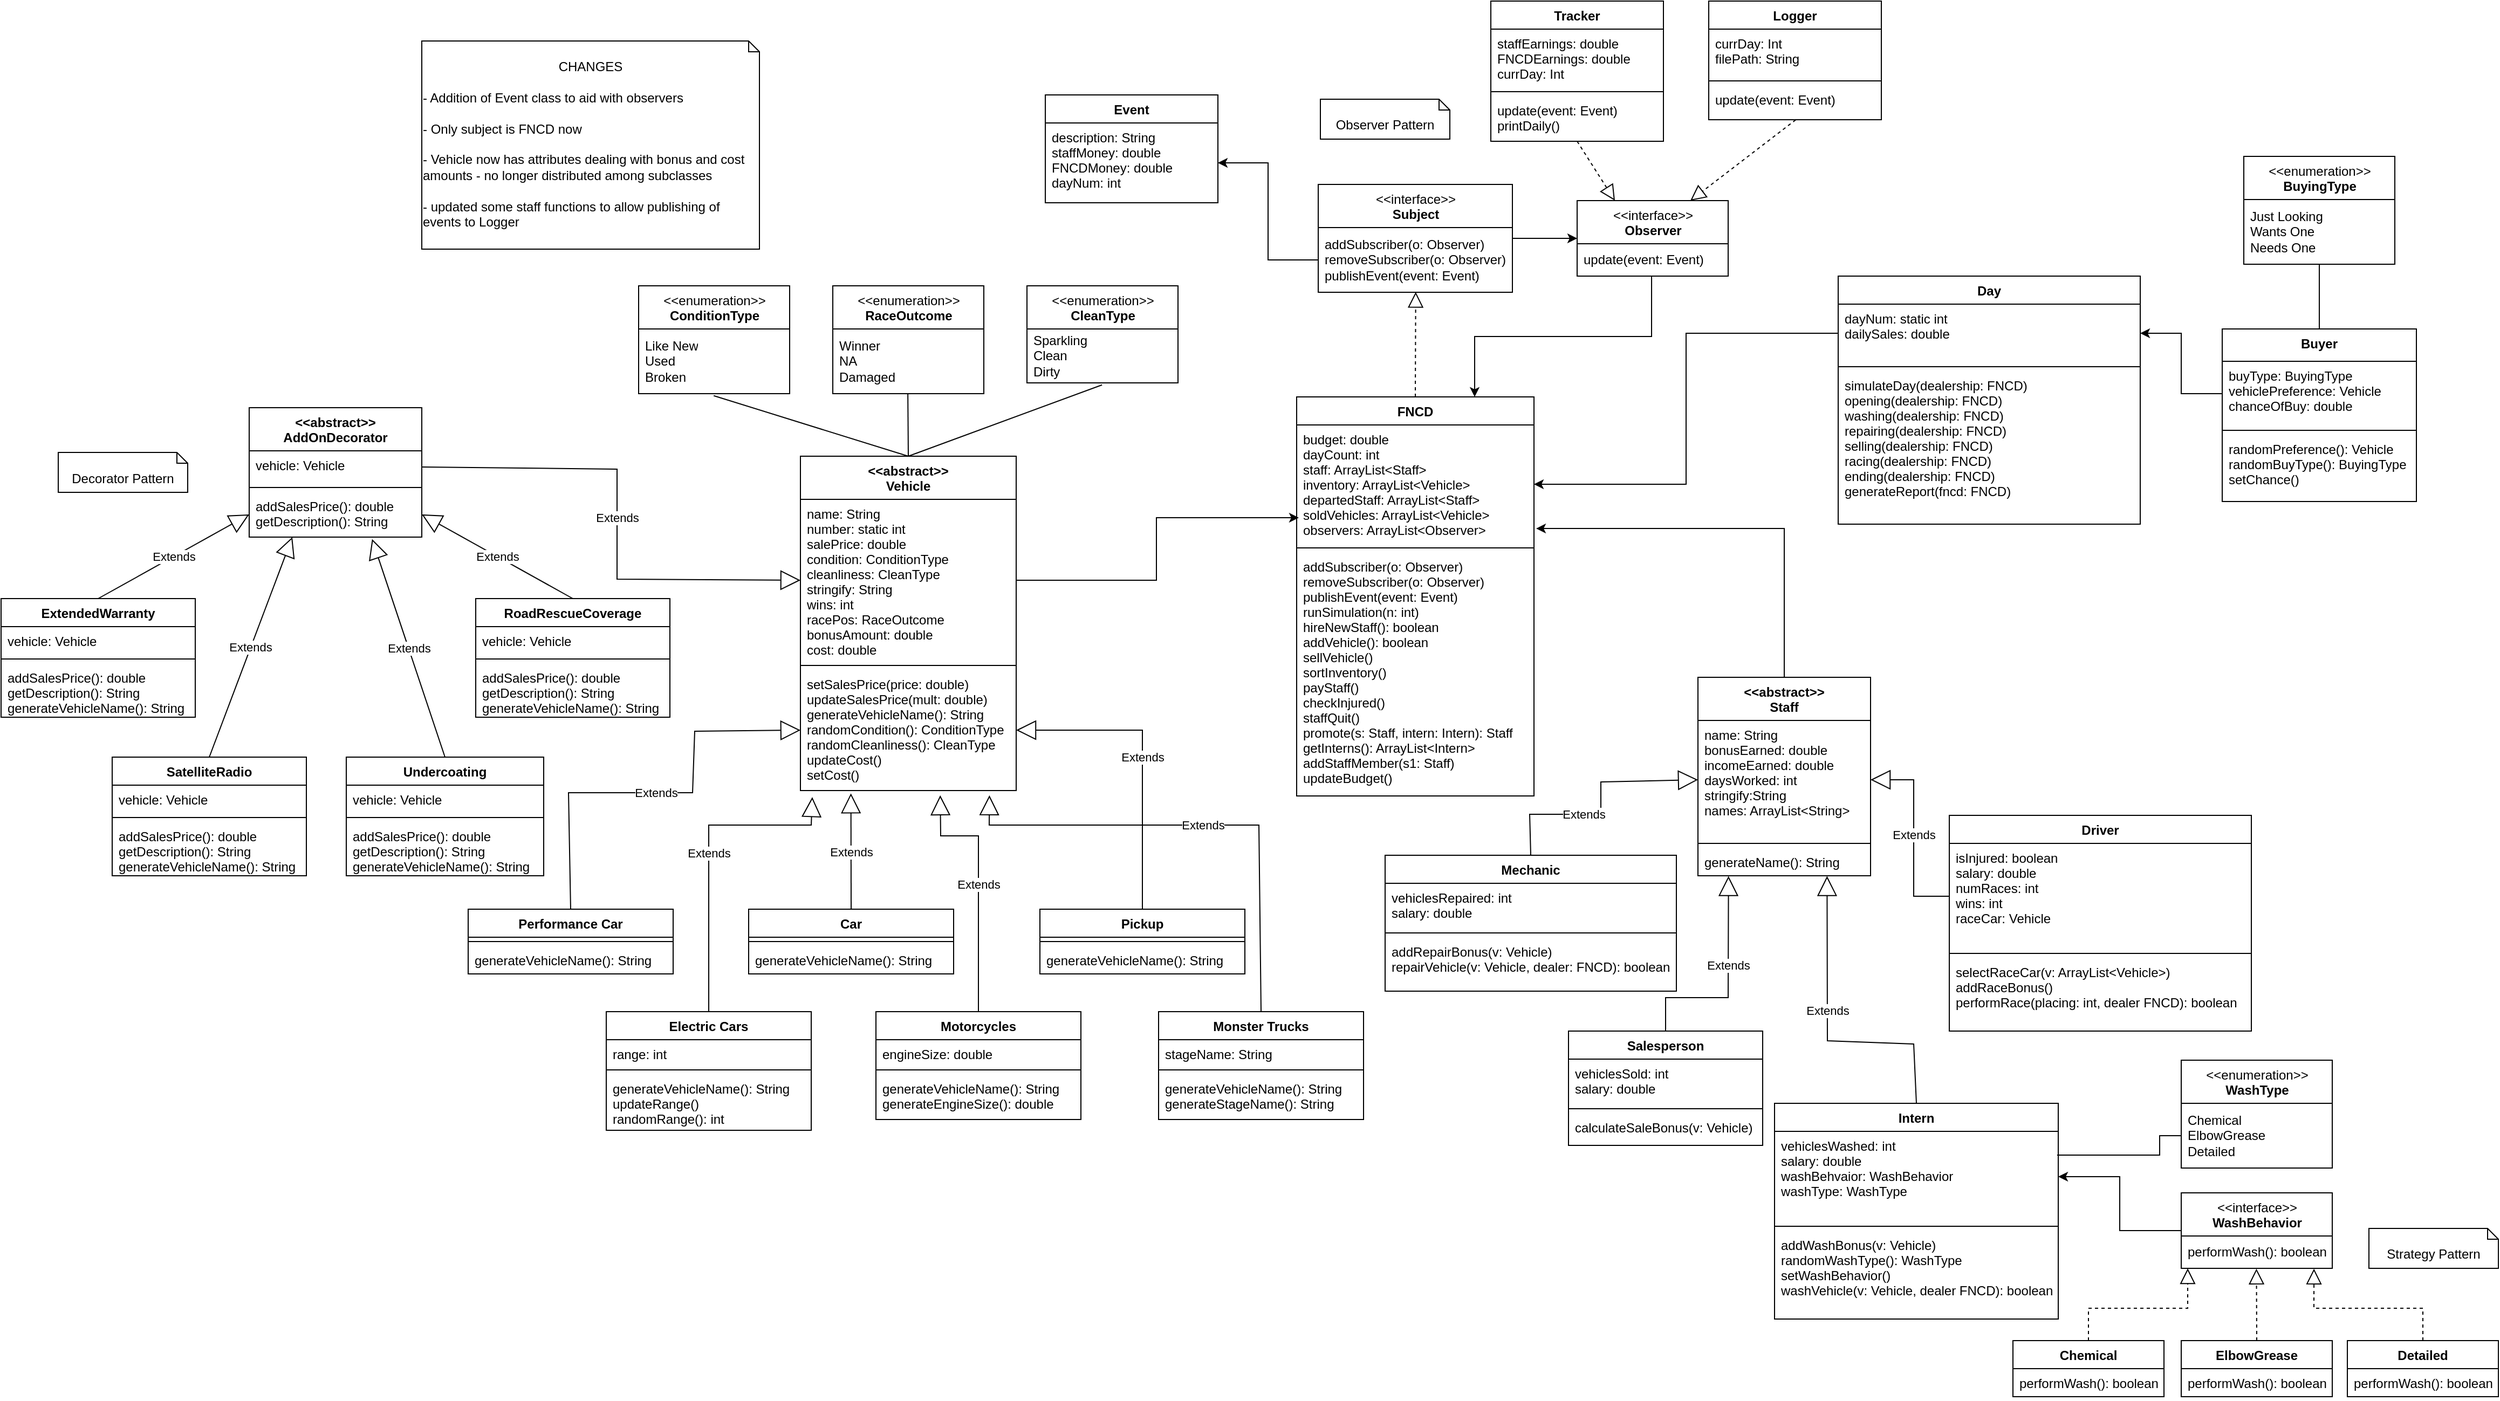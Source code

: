 <mxfile version="20.8.22" type="device"><diagram name="Page-1" id="t615IpKrebfOkQAuINTM"><mxGraphModel dx="3697" dy="1711" grid="1" gridSize="10" guides="1" tooltips="1" connect="1" arrows="1" fold="1" page="1" pageScale="1" pageWidth="850" pageHeight="1100" math="0" shadow="0"><root><mxCell id="0"/><mxCell id="1" parent="0"/><mxCell id="rix5Q1nm7K9y-jNuMeSY-110" style="edgeStyle=orthogonalEdgeStyle;rounded=0;orthogonalLoop=1;jettySize=auto;html=1;entryX=1.009;entryY=0.873;entryDx=0;entryDy=0;entryPerimeter=0;" parent="1" source="QfsyvB2copFPXGvnGD3D-1" target="QfsyvB2copFPXGvnGD3D-46" edge="1"><mxGeometry relative="1" as="geometry"/></mxCell><mxCell id="QfsyvB2copFPXGvnGD3D-1" value="&lt;&lt;abstract&gt;&gt;&#10;Staff" style="swimlane;fontStyle=1;align=center;verticalAlign=top;childLayout=stackLayout;horizontal=1;startSize=40;horizontalStack=0;resizeParent=1;resizeParentMax=0;resizeLast=0;collapsible=1;marginBottom=0;" parent="1" vertex="1"><mxGeometry x="-830" y="-10" width="160" height="184" as="geometry"/></mxCell><mxCell id="QfsyvB2copFPXGvnGD3D-2" value="name: String&#10;bonusEarned: double&#10;incomeEarned: double&#10;daysWorked: int&#10;stringify:String&#10;names: ArrayList&lt;String&gt;" style="text;strokeColor=none;fillColor=none;align=left;verticalAlign=top;spacingLeft=4;spacingRight=4;overflow=hidden;rotatable=0;points=[[0,0.5],[1,0.5]];portConstraint=eastwest;" parent="QfsyvB2copFPXGvnGD3D-1" vertex="1"><mxGeometry y="40" width="160" height="110" as="geometry"/></mxCell><mxCell id="QfsyvB2copFPXGvnGD3D-3" value="" style="line;strokeWidth=1;fillColor=none;align=left;verticalAlign=middle;spacingTop=-1;spacingLeft=3;spacingRight=3;rotatable=0;labelPosition=right;points=[];portConstraint=eastwest;strokeColor=inherit;" parent="QfsyvB2copFPXGvnGD3D-1" vertex="1"><mxGeometry y="150" width="160" height="8" as="geometry"/></mxCell><mxCell id="QfsyvB2copFPXGvnGD3D-4" value="generateName(): String" style="text;strokeColor=none;fillColor=none;align=left;verticalAlign=top;spacingLeft=4;spacingRight=4;overflow=hidden;rotatable=0;points=[[0,0.5],[1,0.5]];portConstraint=eastwest;" parent="QfsyvB2copFPXGvnGD3D-1" vertex="1"><mxGeometry y="158" width="160" height="26" as="geometry"/></mxCell><mxCell id="QfsyvB2copFPXGvnGD3D-5" value="Salesperson" style="swimlane;fontStyle=1;align=center;verticalAlign=top;childLayout=stackLayout;horizontal=1;startSize=26;horizontalStack=0;resizeParent=1;resizeParentMax=0;resizeLast=0;collapsible=1;marginBottom=0;" parent="1" vertex="1"><mxGeometry x="-950" y="318" width="180" height="106" as="geometry"/></mxCell><mxCell id="QfsyvB2copFPXGvnGD3D-6" value="vehiclesSold: int&#10;salary: double" style="text;strokeColor=none;fillColor=none;align=left;verticalAlign=top;spacingLeft=4;spacingRight=4;overflow=hidden;rotatable=0;points=[[0,0.5],[1,0.5]];portConstraint=eastwest;" parent="QfsyvB2copFPXGvnGD3D-5" vertex="1"><mxGeometry y="26" width="180" height="42" as="geometry"/></mxCell><mxCell id="QfsyvB2copFPXGvnGD3D-7" value="" style="line;strokeWidth=1;fillColor=none;align=left;verticalAlign=middle;spacingTop=-1;spacingLeft=3;spacingRight=3;rotatable=0;labelPosition=right;points=[];portConstraint=eastwest;strokeColor=inherit;" parent="QfsyvB2copFPXGvnGD3D-5" vertex="1"><mxGeometry y="68" width="180" height="8" as="geometry"/></mxCell><mxCell id="QfsyvB2copFPXGvnGD3D-8" value="calculateSaleBonus(v: Vehicle)" style="text;strokeColor=none;fillColor=none;align=left;verticalAlign=top;spacingLeft=4;spacingRight=4;overflow=hidden;rotatable=0;points=[[0,0.5],[1,0.5]];portConstraint=eastwest;" parent="QfsyvB2copFPXGvnGD3D-5" vertex="1"><mxGeometry y="76" width="180" height="30" as="geometry"/></mxCell><mxCell id="QfsyvB2copFPXGvnGD3D-9" value="Intern" style="swimlane;fontStyle=1;align=center;verticalAlign=top;childLayout=stackLayout;horizontal=1;startSize=26;horizontalStack=0;resizeParent=1;resizeParentMax=0;resizeLast=0;collapsible=1;marginBottom=0;" parent="1" vertex="1"><mxGeometry x="-759" y="385" width="263" height="200" as="geometry"/></mxCell><mxCell id="QfsyvB2copFPXGvnGD3D-10" value="vehiclesWashed: int&#10;salary: double&#10;washBehvaior: WashBehavior&#10;washType: WashType" style="text;strokeColor=none;fillColor=none;align=left;verticalAlign=top;spacingLeft=4;spacingRight=4;overflow=hidden;rotatable=0;points=[[0,0.5],[1,0.5]];portConstraint=eastwest;" parent="QfsyvB2copFPXGvnGD3D-9" vertex="1"><mxGeometry y="26" width="263" height="84" as="geometry"/></mxCell><mxCell id="QfsyvB2copFPXGvnGD3D-11" value="" style="line;strokeWidth=1;fillColor=none;align=left;verticalAlign=middle;spacingTop=-1;spacingLeft=3;spacingRight=3;rotatable=0;labelPosition=right;points=[];portConstraint=eastwest;strokeColor=inherit;" parent="QfsyvB2copFPXGvnGD3D-9" vertex="1"><mxGeometry y="110" width="263" height="8" as="geometry"/></mxCell><mxCell id="QfsyvB2copFPXGvnGD3D-12" value="addWashBonus(v: Vehicle)&#10;randomWashType(): WashType&#10;setWashBehavior()&#10;washVehicle(v: Vehicle, dealer FNCD): boolean" style="text;strokeColor=none;fillColor=none;align=left;verticalAlign=top;spacingLeft=4;spacingRight=4;overflow=hidden;rotatable=0;points=[[0,0.5],[1,0.5]];portConstraint=eastwest;" parent="QfsyvB2copFPXGvnGD3D-9" vertex="1"><mxGeometry y="118" width="263" height="82" as="geometry"/></mxCell><mxCell id="QfsyvB2copFPXGvnGD3D-19" value="Mechanic" style="swimlane;fontStyle=1;align=center;verticalAlign=top;childLayout=stackLayout;horizontal=1;startSize=26;horizontalStack=0;resizeParent=1;resizeParentMax=0;resizeLast=0;collapsible=1;marginBottom=0;" parent="1" vertex="1"><mxGeometry x="-1120" y="155" width="270" height="126" as="geometry"/></mxCell><mxCell id="QfsyvB2copFPXGvnGD3D-20" value="vehiclesRepaired: int&#10;salary: double" style="text;strokeColor=none;fillColor=none;align=left;verticalAlign=top;spacingLeft=4;spacingRight=4;overflow=hidden;rotatable=0;points=[[0,0.5],[1,0.5]];portConstraint=eastwest;" parent="QfsyvB2copFPXGvnGD3D-19" vertex="1"><mxGeometry y="26" width="270" height="42" as="geometry"/></mxCell><mxCell id="QfsyvB2copFPXGvnGD3D-21" value="" style="line;strokeWidth=1;fillColor=none;align=left;verticalAlign=middle;spacingTop=-1;spacingLeft=3;spacingRight=3;rotatable=0;labelPosition=right;points=[];portConstraint=eastwest;strokeColor=inherit;" parent="QfsyvB2copFPXGvnGD3D-19" vertex="1"><mxGeometry y="68" width="270" height="8" as="geometry"/></mxCell><mxCell id="QfsyvB2copFPXGvnGD3D-22" value="addRepairBonus(v: Vehicle)&#10;repairVehicle(v: Vehicle, dealer: FNCD): boolean" style="text;strokeColor=none;fillColor=none;align=left;verticalAlign=top;spacingLeft=4;spacingRight=4;overflow=hidden;rotatable=0;points=[[0,0.5],[1,0.5]];portConstraint=eastwest;" parent="QfsyvB2copFPXGvnGD3D-19" vertex="1"><mxGeometry y="76" width="270" height="50" as="geometry"/></mxCell><mxCell id="QfsyvB2copFPXGvnGD3D-23" value="Extends" style="endArrow=block;endSize=16;endFill=0;html=1;rounded=0;exitX=0.5;exitY=0;exitDx=0;exitDy=0;entryX=0.177;entryY=1.009;entryDx=0;entryDy=0;entryPerimeter=0;" parent="1" source="QfsyvB2copFPXGvnGD3D-5" target="QfsyvB2copFPXGvnGD3D-4" edge="1"><mxGeometry x="0.18" width="160" relative="1" as="geometry"><mxPoint x="-650" y="575" as="sourcePoint"/><mxPoint x="-680" y="535" as="targetPoint"/><Array as="points"><mxPoint x="-860" y="287"/><mxPoint x="-802" y="287"/></Array><mxPoint as="offset"/></mxGeometry></mxCell><mxCell id="QfsyvB2copFPXGvnGD3D-26" value="&lt;&lt;abstract&gt;&gt;&#10;Vehicle" style="swimlane;fontStyle=1;align=center;verticalAlign=top;childLayout=stackLayout;horizontal=1;startSize=40;horizontalStack=0;resizeParent=1;resizeParentMax=0;resizeLast=0;collapsible=1;marginBottom=0;" parent="1" vertex="1"><mxGeometry x="-1662" y="-215" width="200" height="310" as="geometry"/></mxCell><mxCell id="QfsyvB2copFPXGvnGD3D-27" value="name: String&#10;number: static int&#10;salePrice: double&#10;condition: ConditionType&#10;cleanliness: CleanType&#10;stringify: String&#10;wins: int&#10;racePos: RaceOutcome&#10;bonusAmount: double&#10;cost: double" style="text;strokeColor=none;fillColor=none;align=left;verticalAlign=top;spacingLeft=4;spacingRight=4;overflow=hidden;rotatable=0;points=[[0,0.5],[1,0.5]];portConstraint=eastwest;" parent="QfsyvB2copFPXGvnGD3D-26" vertex="1"><mxGeometry y="40" width="200" height="150" as="geometry"/></mxCell><mxCell id="QfsyvB2copFPXGvnGD3D-28" value="" style="line;strokeWidth=1;fillColor=none;align=left;verticalAlign=middle;spacingTop=-1;spacingLeft=3;spacingRight=3;rotatable=0;labelPosition=right;points=[];portConstraint=eastwest;strokeColor=inherit;" parent="QfsyvB2copFPXGvnGD3D-26" vertex="1"><mxGeometry y="190" width="200" height="8" as="geometry"/></mxCell><mxCell id="QfsyvB2copFPXGvnGD3D-29" value="setSalesPrice(price: double)&#10;updateSalesPrice(mult: double)&#10;generateVehicleName(): String&#10;randomCondition(): ConditionType&#10;randomCleanliness(): CleanType&#10;updateCost()&#10;setCost()" style="text;strokeColor=none;fillColor=none;align=left;verticalAlign=top;spacingLeft=4;spacingRight=4;overflow=hidden;rotatable=0;points=[[0,0.5],[1,0.5]];portConstraint=eastwest;" parent="QfsyvB2copFPXGvnGD3D-26" vertex="1"><mxGeometry y="198" width="200" height="112" as="geometry"/></mxCell><mxCell id="QfsyvB2copFPXGvnGD3D-38" value="Performance Car" style="swimlane;fontStyle=1;align=center;verticalAlign=top;childLayout=stackLayout;horizontal=1;startSize=26;horizontalStack=0;resizeParent=1;resizeParentMax=0;resizeLast=0;collapsible=1;marginBottom=0;" parent="1" vertex="1"><mxGeometry x="-1970" y="205" width="190" height="60" as="geometry"/></mxCell><mxCell id="QfsyvB2copFPXGvnGD3D-40" value="" style="line;strokeWidth=1;fillColor=none;align=left;verticalAlign=middle;spacingTop=-1;spacingLeft=3;spacingRight=3;rotatable=0;labelPosition=right;points=[];portConstraint=eastwest;strokeColor=inherit;" parent="QfsyvB2copFPXGvnGD3D-38" vertex="1"><mxGeometry y="26" width="190" height="8" as="geometry"/></mxCell><mxCell id="QfsyvB2copFPXGvnGD3D-41" value="generateVehicleName(): String" style="text;strokeColor=none;fillColor=none;align=left;verticalAlign=top;spacingLeft=4;spacingRight=4;overflow=hidden;rotatable=0;points=[[0,0.5],[1,0.5]];portConstraint=eastwest;" parent="QfsyvB2copFPXGvnGD3D-38" vertex="1"><mxGeometry y="34" width="190" height="26" as="geometry"/></mxCell><mxCell id="QfsyvB2copFPXGvnGD3D-45" value="FNCD" style="swimlane;fontStyle=1;align=center;verticalAlign=top;childLayout=stackLayout;horizontal=1;startSize=26;horizontalStack=0;resizeParent=1;resizeParentMax=0;resizeLast=0;collapsible=1;marginBottom=0;" parent="1" vertex="1"><mxGeometry x="-1202" y="-270" width="220" height="370" as="geometry"/></mxCell><mxCell id="QfsyvB2copFPXGvnGD3D-46" value="budget: double&#10;dayCount: int&#10;staff: ArrayList&lt;Staff&gt;&#10;inventory: ArrayList&lt;Vehicle&gt;&#10;departedStaff: ArrayList&lt;Staff&gt;&#10;soldVehicles: ArrayList&lt;Vehicle&gt;&#10;observers: ArrayList&lt;Observer&gt;" style="text;strokeColor=none;fillColor=none;align=left;verticalAlign=top;spacingLeft=4;spacingRight=4;overflow=hidden;rotatable=0;points=[[0,0.5],[1,0.5]];portConstraint=eastwest;" parent="QfsyvB2copFPXGvnGD3D-45" vertex="1"><mxGeometry y="26" width="220" height="110" as="geometry"/></mxCell><mxCell id="QfsyvB2copFPXGvnGD3D-47" value="" style="line;strokeWidth=1;fillColor=none;align=left;verticalAlign=middle;spacingTop=-1;spacingLeft=3;spacingRight=3;rotatable=0;labelPosition=right;points=[];portConstraint=eastwest;strokeColor=inherit;" parent="QfsyvB2copFPXGvnGD3D-45" vertex="1"><mxGeometry y="136" width="220" height="8" as="geometry"/></mxCell><mxCell id="QfsyvB2copFPXGvnGD3D-48" value="addSubscriber(o: Observer)&#10;removeSubscriber(o: Observer)&#10;publishEvent(event: Event)&#10;runSimulation(n: int)&#10;hireNewStaff(): boolean&#10;addVehicle(): boolean&#10;sellVehicle()&#10;sortInventory()&#10;payStaff()&#10;checkInjured()&#10;staffQuit()&#10;promote(s: Staff, intern: Intern): Staff&#10;getInterns(): ArrayList&lt;Intern&gt;&#10;addStaffMember(s1: Staff)&#10;updateBudget()" style="text;strokeColor=none;fillColor=none;align=left;verticalAlign=top;spacingLeft=4;spacingRight=4;overflow=hidden;rotatable=0;points=[[0,0.5],[1,0.5]];portConstraint=eastwest;" parent="QfsyvB2copFPXGvnGD3D-45" vertex="1"><mxGeometry y="144" width="220" height="226" as="geometry"/></mxCell><mxCell id="QfsyvB2copFPXGvnGD3D-53" value="Day" style="swimlane;fontStyle=1;align=center;verticalAlign=top;childLayout=stackLayout;horizontal=1;startSize=26;horizontalStack=0;resizeParent=1;resizeParentMax=0;resizeLast=0;collapsible=1;marginBottom=0;" parent="1" vertex="1"><mxGeometry x="-700" y="-382" width="280" height="230" as="geometry"/></mxCell><mxCell id="QfsyvB2copFPXGvnGD3D-54" value="dayNum: static int&#10;dailySales: double" style="text;strokeColor=none;fillColor=none;align=left;verticalAlign=top;spacingLeft=4;spacingRight=4;overflow=hidden;rotatable=0;points=[[0,0.5],[1,0.5]];portConstraint=eastwest;" parent="QfsyvB2copFPXGvnGD3D-53" vertex="1"><mxGeometry y="26" width="280" height="54" as="geometry"/></mxCell><mxCell id="QfsyvB2copFPXGvnGD3D-55" value="" style="line;strokeWidth=1;fillColor=none;align=left;verticalAlign=middle;spacingTop=-1;spacingLeft=3;spacingRight=3;rotatable=0;labelPosition=right;points=[];portConstraint=eastwest;strokeColor=inherit;" parent="QfsyvB2copFPXGvnGD3D-53" vertex="1"><mxGeometry y="80" width="280" height="8" as="geometry"/></mxCell><mxCell id="QfsyvB2copFPXGvnGD3D-56" value="simulateDay(dealership: FNCD)&#10;opening(dealership: FNCD)&#10;washing(dealership: FNCD)&#10;repairing(dealership: FNCD)&#10;selling(dealership: FNCD)&#10;racing(dealership: FNCD)&#10;ending(dealership: FNCD)&#10;generateReport(fncd: FNCD)" style="text;strokeColor=none;fillColor=none;align=left;verticalAlign=top;spacingLeft=4;spacingRight=4;overflow=hidden;rotatable=0;points=[[0,0.5],[1,0.5]];portConstraint=eastwest;" parent="QfsyvB2copFPXGvnGD3D-53" vertex="1"><mxGeometry y="88" width="280" height="142" as="geometry"/></mxCell><mxCell id="QfsyvB2copFPXGvnGD3D-61" value="&amp;lt;&amp;lt;enumeration&amp;gt;&amp;gt;&lt;br&gt;&lt;b&gt;ConditionType&lt;/b&gt;" style="swimlane;fontStyle=0;align=center;verticalAlign=top;childLayout=stackLayout;horizontal=1;startSize=40;horizontalStack=0;resizeParent=1;resizeParentMax=0;resizeLast=0;collapsible=0;marginBottom=0;html=1;" parent="1" vertex="1"><mxGeometry x="-1812" y="-373" width="140" height="100" as="geometry"/></mxCell><mxCell id="QfsyvB2copFPXGvnGD3D-62" value="Like New&lt;br&gt;Used&lt;br&gt;Broken" style="text;html=1;strokeColor=none;fillColor=none;align=left;verticalAlign=middle;spacingLeft=4;spacingRight=4;overflow=hidden;rotatable=0;points=[[0,0.5],[1,0.5]];portConstraint=eastwest;" parent="QfsyvB2copFPXGvnGD3D-61" vertex="1"><mxGeometry y="40" width="140" height="60" as="geometry"/></mxCell><mxCell id="QfsyvB2copFPXGvnGD3D-63" value="&amp;lt;&amp;lt;enumeration&amp;gt;&amp;gt;&lt;br&gt;&lt;b&gt;CleanType&lt;/b&gt;" style="swimlane;fontStyle=0;align=center;verticalAlign=top;childLayout=stackLayout;horizontal=1;startSize=40;horizontalStack=0;resizeParent=1;resizeParentMax=0;resizeLast=0;collapsible=0;marginBottom=0;html=1;" parent="1" vertex="1"><mxGeometry x="-1452" y="-373" width="140" height="90" as="geometry"/></mxCell><mxCell id="QfsyvB2copFPXGvnGD3D-64" value="Sparkling&lt;br&gt;Clean&lt;br&gt;Dirty" style="text;html=1;strokeColor=none;fillColor=none;align=left;verticalAlign=middle;spacingLeft=4;spacingRight=4;overflow=hidden;rotatable=0;points=[[0,0.5],[1,0.5]];portConstraint=eastwest;" parent="QfsyvB2copFPXGvnGD3D-63" vertex="1"><mxGeometry y="40" width="140" height="50" as="geometry"/></mxCell><mxCell id="QfsyvB2copFPXGvnGD3D-86" value="Buyer" style="swimlane;fontStyle=1;align=center;verticalAlign=top;childLayout=stackLayout;horizontal=1;startSize=30;horizontalStack=0;resizeParent=1;resizeParentMax=0;resizeLast=0;collapsible=1;marginBottom=0;" parent="1" vertex="1"><mxGeometry x="-344" y="-333" width="180" height="160" as="geometry"/></mxCell><mxCell id="QfsyvB2copFPXGvnGD3D-87" value="buyType: BuyingType&#10;vehiclePreference: Vehicle&#10;chanceOfBuy: double" style="text;strokeColor=none;fillColor=none;align=left;verticalAlign=top;spacingLeft=4;spacingRight=4;overflow=hidden;rotatable=0;points=[[0,0.5],[1,0.5]];portConstraint=eastwest;" parent="QfsyvB2copFPXGvnGD3D-86" vertex="1"><mxGeometry y="30" width="180" height="60" as="geometry"/></mxCell><mxCell id="QfsyvB2copFPXGvnGD3D-88" value="" style="line;strokeWidth=1;fillColor=none;align=left;verticalAlign=middle;spacingTop=-1;spacingLeft=3;spacingRight=3;rotatable=0;labelPosition=right;points=[];portConstraint=eastwest;strokeColor=inherit;" parent="QfsyvB2copFPXGvnGD3D-86" vertex="1"><mxGeometry y="90" width="180" height="8" as="geometry"/></mxCell><mxCell id="QfsyvB2copFPXGvnGD3D-89" value="randomPreference(): Vehicle&#10;randomBuyType(): BuyingType&#10;setChance()&#10;" style="text;strokeColor=none;fillColor=none;align=left;verticalAlign=top;spacingLeft=4;spacingRight=4;overflow=hidden;rotatable=0;points=[[0,0.5],[1,0.5]];portConstraint=eastwest;" parent="QfsyvB2copFPXGvnGD3D-86" vertex="1"><mxGeometry y="98" width="180" height="62" as="geometry"/></mxCell><mxCell id="QfsyvB2copFPXGvnGD3D-90" value="&amp;lt;&amp;lt;enumeration&amp;gt;&amp;gt;&lt;br&gt;&lt;b&gt;BuyingType&lt;/b&gt;" style="swimlane;fontStyle=0;align=center;verticalAlign=top;childLayout=stackLayout;horizontal=1;startSize=40;horizontalStack=0;resizeParent=1;resizeParentMax=0;resizeLast=0;collapsible=0;marginBottom=0;html=1;" parent="1" vertex="1"><mxGeometry x="-324" y="-493" width="140" height="100" as="geometry"/></mxCell><mxCell id="QfsyvB2copFPXGvnGD3D-91" value="Just Looking&lt;br&gt;Wants One&lt;br&gt;Needs One" style="text;html=1;strokeColor=none;fillColor=none;align=left;verticalAlign=middle;spacingLeft=4;spacingRight=4;overflow=hidden;rotatable=0;points=[[0,0.5],[1,0.5]];portConstraint=eastwest;" parent="QfsyvB2copFPXGvnGD3D-90" vertex="1"><mxGeometry y="40" width="140" height="60" as="geometry"/></mxCell><mxCell id="inO1o_w_NUbtkZObEuKt-1" value="Pickup" style="swimlane;fontStyle=1;align=center;verticalAlign=top;childLayout=stackLayout;horizontal=1;startSize=26;horizontalStack=0;resizeParent=1;resizeParentMax=0;resizeLast=0;collapsible=1;marginBottom=0;" parent="1" vertex="1"><mxGeometry x="-1440" y="205" width="190" height="60" as="geometry"/></mxCell><mxCell id="inO1o_w_NUbtkZObEuKt-3" value="" style="line;strokeWidth=1;fillColor=none;align=left;verticalAlign=middle;spacingTop=-1;spacingLeft=3;spacingRight=3;rotatable=0;labelPosition=right;points=[];portConstraint=eastwest;strokeColor=inherit;" parent="inO1o_w_NUbtkZObEuKt-1" vertex="1"><mxGeometry y="26" width="190" height="8" as="geometry"/></mxCell><mxCell id="inO1o_w_NUbtkZObEuKt-4" value="generateVehicleName(): String" style="text;strokeColor=none;fillColor=none;align=left;verticalAlign=top;spacingLeft=4;spacingRight=4;overflow=hidden;rotatable=0;points=[[0,0.5],[1,0.5]];portConstraint=eastwest;" parent="inO1o_w_NUbtkZObEuKt-1" vertex="1"><mxGeometry y="34" width="190" height="26" as="geometry"/></mxCell><mxCell id="inO1o_w_NUbtkZObEuKt-5" value="Car" style="swimlane;fontStyle=1;align=center;verticalAlign=top;childLayout=stackLayout;horizontal=1;startSize=26;horizontalStack=0;resizeParent=1;resizeParentMax=0;resizeLast=0;collapsible=1;marginBottom=0;" parent="1" vertex="1"><mxGeometry x="-1710" y="205" width="190" height="60" as="geometry"/></mxCell><mxCell id="inO1o_w_NUbtkZObEuKt-7" value="" style="line;strokeWidth=1;fillColor=none;align=left;verticalAlign=middle;spacingTop=-1;spacingLeft=3;spacingRight=3;rotatable=0;labelPosition=right;points=[];portConstraint=eastwest;strokeColor=inherit;" parent="inO1o_w_NUbtkZObEuKt-5" vertex="1"><mxGeometry y="26" width="190" height="8" as="geometry"/></mxCell><mxCell id="inO1o_w_NUbtkZObEuKt-8" value="generateVehicleName(): String" style="text;strokeColor=none;fillColor=none;align=left;verticalAlign=top;spacingLeft=4;spacingRight=4;overflow=hidden;rotatable=0;points=[[0,0.5],[1,0.5]];portConstraint=eastwest;" parent="inO1o_w_NUbtkZObEuKt-5" vertex="1"><mxGeometry y="34" width="190" height="26" as="geometry"/></mxCell><mxCell id="rix5Q1nm7K9y-jNuMeSY-5" value="Electric Cars" style="swimlane;fontStyle=1;align=center;verticalAlign=top;childLayout=stackLayout;horizontal=1;startSize=26;horizontalStack=0;resizeParent=1;resizeParentMax=0;resizeLast=0;collapsible=1;marginBottom=0;" parent="1" vertex="1"><mxGeometry x="-1842" y="300" width="190" height="110" as="geometry"/></mxCell><mxCell id="rix5Q1nm7K9y-jNuMeSY-6" value="range: int" style="text;strokeColor=none;fillColor=none;align=left;verticalAlign=top;spacingLeft=4;spacingRight=4;overflow=hidden;rotatable=0;points=[[0,0.5],[1,0.5]];portConstraint=eastwest;" parent="rix5Q1nm7K9y-jNuMeSY-5" vertex="1"><mxGeometry y="26" width="190" height="24" as="geometry"/></mxCell><mxCell id="rix5Q1nm7K9y-jNuMeSY-7" value="" style="line;strokeWidth=1;fillColor=none;align=left;verticalAlign=middle;spacingTop=-1;spacingLeft=3;spacingRight=3;rotatable=0;labelPosition=right;points=[];portConstraint=eastwest;strokeColor=inherit;" parent="rix5Q1nm7K9y-jNuMeSY-5" vertex="1"><mxGeometry y="50" width="190" height="8" as="geometry"/></mxCell><mxCell id="rix5Q1nm7K9y-jNuMeSY-8" value="generateVehicleName(): String&#10;updateRange()&#10;randomRange(): int" style="text;strokeColor=none;fillColor=none;align=left;verticalAlign=top;spacingLeft=4;spacingRight=4;overflow=hidden;rotatable=0;points=[[0,0.5],[1,0.5]];portConstraint=eastwest;" parent="rix5Q1nm7K9y-jNuMeSY-5" vertex="1"><mxGeometry y="58" width="190" height="52" as="geometry"/></mxCell><mxCell id="rix5Q1nm7K9y-jNuMeSY-9" value="Monster Trucks" style="swimlane;fontStyle=1;align=center;verticalAlign=top;childLayout=stackLayout;horizontal=1;startSize=26;horizontalStack=0;resizeParent=1;resizeParentMax=0;resizeLast=0;collapsible=1;marginBottom=0;" parent="1" vertex="1"><mxGeometry x="-1330" y="300" width="190" height="100" as="geometry"/></mxCell><mxCell id="rix5Q1nm7K9y-jNuMeSY-10" value="stageName: String" style="text;strokeColor=none;fillColor=none;align=left;verticalAlign=top;spacingLeft=4;spacingRight=4;overflow=hidden;rotatable=0;points=[[0,0.5],[1,0.5]];portConstraint=eastwest;" parent="rix5Q1nm7K9y-jNuMeSY-9" vertex="1"><mxGeometry y="26" width="190" height="24" as="geometry"/></mxCell><mxCell id="rix5Q1nm7K9y-jNuMeSY-11" value="" style="line;strokeWidth=1;fillColor=none;align=left;verticalAlign=middle;spacingTop=-1;spacingLeft=3;spacingRight=3;rotatable=0;labelPosition=right;points=[];portConstraint=eastwest;strokeColor=inherit;" parent="rix5Q1nm7K9y-jNuMeSY-9" vertex="1"><mxGeometry y="50" width="190" height="8" as="geometry"/></mxCell><mxCell id="rix5Q1nm7K9y-jNuMeSY-12" value="generateVehicleName(): String&#10;generateStageName(): String" style="text;strokeColor=none;fillColor=none;align=left;verticalAlign=top;spacingLeft=4;spacingRight=4;overflow=hidden;rotatable=0;points=[[0,0.5],[1,0.5]];portConstraint=eastwest;" parent="rix5Q1nm7K9y-jNuMeSY-9" vertex="1"><mxGeometry y="58" width="190" height="42" as="geometry"/></mxCell><mxCell id="rix5Q1nm7K9y-jNuMeSY-16" value="Driver" style="swimlane;fontStyle=1;align=center;verticalAlign=top;childLayout=stackLayout;horizontal=1;startSize=26;horizontalStack=0;resizeParent=1;resizeParentMax=0;resizeLast=0;collapsible=1;marginBottom=0;" parent="1" vertex="1"><mxGeometry x="-597" y="118" width="280" height="200" as="geometry"/></mxCell><mxCell id="rix5Q1nm7K9y-jNuMeSY-17" value="isInjured: boolean&#10;salary: double&#10;numRaces: int&#10;wins: int&#10;raceCar: Vehicle" style="text;strokeColor=none;fillColor=none;align=left;verticalAlign=top;spacingLeft=4;spacingRight=4;overflow=hidden;rotatable=0;points=[[0,0.5],[1,0.5]];portConstraint=eastwest;" parent="rix5Q1nm7K9y-jNuMeSY-16" vertex="1"><mxGeometry y="26" width="280" height="98" as="geometry"/></mxCell><mxCell id="rix5Q1nm7K9y-jNuMeSY-18" value="" style="line;strokeWidth=1;fillColor=none;align=left;verticalAlign=middle;spacingTop=-1;spacingLeft=3;spacingRight=3;rotatable=0;labelPosition=right;points=[];portConstraint=eastwest;strokeColor=inherit;" parent="rix5Q1nm7K9y-jNuMeSY-16" vertex="1"><mxGeometry y="124" width="280" height="8" as="geometry"/></mxCell><mxCell id="rix5Q1nm7K9y-jNuMeSY-19" value="selectRaceCar(v: ArrayList&lt;Vehicle&gt;)&#10;addRaceBonus()&#10;performRace(placing: int, dealer FNCD): boolean" style="text;strokeColor=none;fillColor=none;align=left;verticalAlign=top;spacingLeft=4;spacingRight=4;overflow=hidden;rotatable=0;points=[[0,0.5],[1,0.5]];portConstraint=eastwest;" parent="rix5Q1nm7K9y-jNuMeSY-16" vertex="1"><mxGeometry y="132" width="280" height="68" as="geometry"/></mxCell><mxCell id="rix5Q1nm7K9y-jNuMeSY-20" value="Extends" style="endArrow=block;endSize=16;endFill=0;html=1;rounded=0;exitX=0;exitY=0.5;exitDx=0;exitDy=0;entryX=1;entryY=0.5;entryDx=0;entryDy=0;" parent="1" source="rix5Q1nm7K9y-jNuMeSY-17" target="QfsyvB2copFPXGvnGD3D-2" edge="1"><mxGeometry width="160" relative="1" as="geometry"><mxPoint x="-780" y="255" as="sourcePoint"/><mxPoint x="-620" y="255" as="targetPoint"/><Array as="points"><mxPoint x="-630" y="193"/><mxPoint x="-630" y="85"/></Array></mxGeometry></mxCell><mxCell id="rix5Q1nm7K9y-jNuMeSY-21" value="&amp;lt;&amp;lt;enumeration&amp;gt;&amp;gt;&lt;br&gt;&lt;b&gt;RaceOutcome&lt;/b&gt;" style="swimlane;fontStyle=0;align=center;verticalAlign=top;childLayout=stackLayout;horizontal=1;startSize=40;horizontalStack=0;resizeParent=1;resizeParentMax=0;resizeLast=0;collapsible=0;marginBottom=0;html=1;" parent="1" vertex="1"><mxGeometry x="-1632" y="-373" width="140" height="100" as="geometry"/></mxCell><mxCell id="rix5Q1nm7K9y-jNuMeSY-22" value="Winner&lt;br&gt;NA&lt;br&gt;Damaged" style="text;html=1;strokeColor=none;fillColor=none;align=left;verticalAlign=middle;spacingLeft=4;spacingRight=4;overflow=hidden;rotatable=0;points=[[0,0.5],[1,0.5]];portConstraint=eastwest;" parent="rix5Q1nm7K9y-jNuMeSY-21" vertex="1"><mxGeometry y="40" width="140" height="60" as="geometry"/></mxCell><mxCell id="rix5Q1nm7K9y-jNuMeSY-104" style="edgeStyle=orthogonalEdgeStyle;rounded=0;orthogonalLoop=1;jettySize=auto;html=1;entryX=1;entryY=0.5;entryDx=0;entryDy=0;" parent="1" source="rix5Q1nm7K9y-jNuMeSY-25" target="QfsyvB2copFPXGvnGD3D-10" edge="1"><mxGeometry relative="1" as="geometry"><mxPoint x="-442" y="453" as="targetPoint"/></mxGeometry></mxCell><mxCell id="rix5Q1nm7K9y-jNuMeSY-25" value="&amp;lt;&amp;lt;interface&amp;gt;&amp;gt;&lt;br&gt;&lt;b&gt;WashBehavior&lt;/b&gt;" style="swimlane;fontStyle=0;align=center;verticalAlign=top;childLayout=stackLayout;horizontal=1;startSize=40;horizontalStack=0;resizeParent=1;resizeParentMax=0;resizeLast=0;collapsible=0;marginBottom=0;html=1;" parent="1" vertex="1"><mxGeometry x="-382" y="468" width="140" height="70" as="geometry"/></mxCell><mxCell id="rix5Q1nm7K9y-jNuMeSY-26" value="performWash(): boolean" style="text;html=1;strokeColor=none;fillColor=none;align=left;verticalAlign=middle;spacingLeft=4;spacingRight=4;overflow=hidden;rotatable=0;points=[[0,0.5],[1,0.5]];portConstraint=eastwest;" parent="rix5Q1nm7K9y-jNuMeSY-25" vertex="1"><mxGeometry y="40" width="140" height="30" as="geometry"/></mxCell><mxCell id="rix5Q1nm7K9y-jNuMeSY-27" value="Chemical" style="swimlane;fontStyle=1;childLayout=stackLayout;horizontal=1;startSize=26;fillColor=none;horizontalStack=0;resizeParent=1;resizeParentMax=0;resizeLast=0;collapsible=1;marginBottom=0;" parent="1" vertex="1"><mxGeometry x="-538" y="605" width="140" height="52" as="geometry"/></mxCell><mxCell id="rix5Q1nm7K9y-jNuMeSY-28" value="performWash(): boolean" style="text;strokeColor=none;fillColor=none;align=left;verticalAlign=top;spacingLeft=4;spacingRight=4;overflow=hidden;rotatable=0;points=[[0,0.5],[1,0.5]];portConstraint=eastwest;" parent="rix5Q1nm7K9y-jNuMeSY-27" vertex="1"><mxGeometry y="26" width="140" height="26" as="geometry"/></mxCell><mxCell id="rix5Q1nm7K9y-jNuMeSY-31" value="ElbowGrease" style="swimlane;fontStyle=1;childLayout=stackLayout;horizontal=1;startSize=26;fillColor=none;horizontalStack=0;resizeParent=1;resizeParentMax=0;resizeLast=0;collapsible=1;marginBottom=0;" parent="1" vertex="1"><mxGeometry x="-382" y="605" width="140" height="52" as="geometry"/></mxCell><mxCell id="rix5Q1nm7K9y-jNuMeSY-32" value="performWash(): boolean" style="text;strokeColor=none;fillColor=none;align=left;verticalAlign=top;spacingLeft=4;spacingRight=4;overflow=hidden;rotatable=0;points=[[0,0.5],[1,0.5]];portConstraint=eastwest;" parent="rix5Q1nm7K9y-jNuMeSY-31" vertex="1"><mxGeometry y="26" width="140" height="26" as="geometry"/></mxCell><mxCell id="rix5Q1nm7K9y-jNuMeSY-35" value="Detailed" style="swimlane;fontStyle=1;childLayout=stackLayout;horizontal=1;startSize=26;fillColor=none;horizontalStack=0;resizeParent=1;resizeParentMax=0;resizeLast=0;collapsible=1;marginBottom=0;" parent="1" vertex="1"><mxGeometry x="-228" y="605" width="140" height="52" as="geometry"/></mxCell><mxCell id="rix5Q1nm7K9y-jNuMeSY-36" value="performWash(): boolean" style="text;strokeColor=none;fillColor=none;align=left;verticalAlign=top;spacingLeft=4;spacingRight=4;overflow=hidden;rotatable=0;points=[[0,0.5],[1,0.5]];portConstraint=eastwest;" parent="rix5Q1nm7K9y-jNuMeSY-35" vertex="1"><mxGeometry y="26" width="140" height="26" as="geometry"/></mxCell><mxCell id="rix5Q1nm7K9y-jNuMeSY-40" value="" style="endArrow=block;dashed=1;endFill=0;endSize=12;html=1;rounded=0;exitX=0.5;exitY=0;exitDx=0;exitDy=0;entryX=0.043;entryY=1;entryDx=0;entryDy=0;entryPerimeter=0;" parent="1" source="rix5Q1nm7K9y-jNuMeSY-27" target="rix5Q1nm7K9y-jNuMeSY-26" edge="1"><mxGeometry width="160" relative="1" as="geometry"><mxPoint x="-426" y="535" as="sourcePoint"/><mxPoint x="-266" y="535" as="targetPoint"/><Array as="points"><mxPoint x="-468" y="575"/><mxPoint x="-376" y="575"/></Array></mxGeometry></mxCell><mxCell id="rix5Q1nm7K9y-jNuMeSY-41" value="" style="endArrow=block;dashed=1;endFill=0;endSize=12;html=1;rounded=0;exitX=0.5;exitY=0;exitDx=0;exitDy=0;entryX=0.498;entryY=1.011;entryDx=0;entryDy=0;entryPerimeter=0;" parent="1" source="rix5Q1nm7K9y-jNuMeSY-31" target="rix5Q1nm7K9y-jNuMeSY-26" edge="1"><mxGeometry width="160" relative="1" as="geometry"><mxPoint x="-352" y="605" as="sourcePoint"/><mxPoint x="-256" y="565" as="targetPoint"/></mxGeometry></mxCell><mxCell id="rix5Q1nm7K9y-jNuMeSY-42" value="" style="endArrow=block;dashed=1;endFill=0;endSize=12;html=1;rounded=0;exitX=0.5;exitY=0;exitDx=0;exitDy=0;entryX=0.879;entryY=1.011;entryDx=0;entryDy=0;entryPerimeter=0;" parent="1" source="rix5Q1nm7K9y-jNuMeSY-35" target="rix5Q1nm7K9y-jNuMeSY-26" edge="1"><mxGeometry width="160" relative="1" as="geometry"><mxPoint x="-342" y="615" as="sourcePoint"/><mxPoint x="-246" y="575" as="targetPoint"/><Array as="points"><mxPoint x="-158" y="575"/><mxPoint x="-259" y="575"/></Array></mxGeometry></mxCell><mxCell id="rix5Q1nm7K9y-jNuMeSY-44" value="&amp;lt;&amp;lt;enumeration&amp;gt;&amp;gt;&lt;br&gt;&lt;b&gt;WashType&lt;/b&gt;" style="swimlane;fontStyle=0;align=center;verticalAlign=top;childLayout=stackLayout;horizontal=1;startSize=40;horizontalStack=0;resizeParent=1;resizeParentMax=0;resizeLast=0;collapsible=0;marginBottom=0;html=1;" parent="1" vertex="1"><mxGeometry x="-382" y="345" width="140" height="100" as="geometry"/></mxCell><mxCell id="rix5Q1nm7K9y-jNuMeSY-45" value="Chemical&lt;br&gt;ElbowGrease&lt;br&gt;Detailed" style="text;html=1;strokeColor=none;fillColor=none;align=left;verticalAlign=middle;spacingLeft=4;spacingRight=4;overflow=hidden;rotatable=0;points=[[0,0.5],[1,0.5]];portConstraint=eastwest;" parent="rix5Q1nm7K9y-jNuMeSY-44" vertex="1"><mxGeometry y="40" width="140" height="60" as="geometry"/></mxCell><mxCell id="rix5Q1nm7K9y-jNuMeSY-49" value="Logger" style="swimlane;fontStyle=1;align=center;verticalAlign=top;childLayout=stackLayout;horizontal=1;startSize=26;horizontalStack=0;resizeParent=1;resizeParentMax=0;resizeLast=0;collapsible=1;marginBottom=0;" parent="1" vertex="1"><mxGeometry x="-820" y="-637" width="160" height="110" as="geometry"/></mxCell><mxCell id="rix5Q1nm7K9y-jNuMeSY-50" value="currDay: Int&#10;filePath: String" style="text;strokeColor=none;fillColor=none;align=left;verticalAlign=top;spacingLeft=4;spacingRight=4;overflow=hidden;rotatable=0;points=[[0,0.5],[1,0.5]];portConstraint=eastwest;" parent="rix5Q1nm7K9y-jNuMeSY-49" vertex="1"><mxGeometry y="26" width="160" height="44" as="geometry"/></mxCell><mxCell id="rix5Q1nm7K9y-jNuMeSY-51" value="" style="line;strokeWidth=1;fillColor=none;align=left;verticalAlign=middle;spacingTop=-1;spacingLeft=3;spacingRight=3;rotatable=0;labelPosition=right;points=[];portConstraint=eastwest;strokeColor=inherit;" parent="rix5Q1nm7K9y-jNuMeSY-49" vertex="1"><mxGeometry y="70" width="160" height="8" as="geometry"/></mxCell><mxCell id="rix5Q1nm7K9y-jNuMeSY-52" value="update(event: Event)" style="text;strokeColor=none;fillColor=none;align=left;verticalAlign=top;spacingLeft=4;spacingRight=4;overflow=hidden;rotatable=0;points=[[0,0.5],[1,0.5]];portConstraint=eastwest;" parent="rix5Q1nm7K9y-jNuMeSY-49" vertex="1"><mxGeometry y="78" width="160" height="32" as="geometry"/></mxCell><mxCell id="rix5Q1nm7K9y-jNuMeSY-53" value="Undercoating" style="swimlane;fontStyle=1;align=center;verticalAlign=top;childLayout=stackLayout;horizontal=1;startSize=26;horizontalStack=0;resizeParent=1;resizeParentMax=0;resizeLast=0;collapsible=1;marginBottom=0;" parent="1" vertex="1"><mxGeometry x="-2083" y="64" width="183" height="110" as="geometry"/></mxCell><mxCell id="rix5Q1nm7K9y-jNuMeSY-54" value="vehicle: Vehicle" style="text;strokeColor=none;fillColor=none;align=left;verticalAlign=top;spacingLeft=4;spacingRight=4;overflow=hidden;rotatable=0;points=[[0,0.5],[1,0.5]];portConstraint=eastwest;" parent="rix5Q1nm7K9y-jNuMeSY-53" vertex="1"><mxGeometry y="26" width="183" height="26" as="geometry"/></mxCell><mxCell id="rix5Q1nm7K9y-jNuMeSY-55" value="" style="line;strokeWidth=1;fillColor=none;align=left;verticalAlign=middle;spacingTop=-1;spacingLeft=3;spacingRight=3;rotatable=0;labelPosition=right;points=[];portConstraint=eastwest;strokeColor=inherit;" parent="rix5Q1nm7K9y-jNuMeSY-53" vertex="1"><mxGeometry y="52" width="183" height="8" as="geometry"/></mxCell><mxCell id="rix5Q1nm7K9y-jNuMeSY-56" value="addSalesPrice(): double&#10;getDescription(): String&#10;generateVehicleName(): String" style="text;strokeColor=none;fillColor=none;align=left;verticalAlign=top;spacingLeft=4;spacingRight=4;overflow=hidden;rotatable=0;points=[[0,0.5],[1,0.5]];portConstraint=eastwest;" parent="rix5Q1nm7K9y-jNuMeSY-53" vertex="1"><mxGeometry y="60" width="183" height="50" as="geometry"/></mxCell><mxCell id="rix5Q1nm7K9y-jNuMeSY-57" value="RoadRescueCoverage" style="swimlane;fontStyle=1;align=center;verticalAlign=top;childLayout=stackLayout;horizontal=1;startSize=26;horizontalStack=0;resizeParent=1;resizeParentMax=0;resizeLast=0;collapsible=1;marginBottom=0;" parent="1" vertex="1"><mxGeometry x="-1963" y="-83" width="180" height="110" as="geometry"/></mxCell><mxCell id="rix5Q1nm7K9y-jNuMeSY-58" value="vehicle: Vehicle" style="text;strokeColor=none;fillColor=none;align=left;verticalAlign=top;spacingLeft=4;spacingRight=4;overflow=hidden;rotatable=0;points=[[0,0.5],[1,0.5]];portConstraint=eastwest;" parent="rix5Q1nm7K9y-jNuMeSY-57" vertex="1"><mxGeometry y="26" width="180" height="26" as="geometry"/></mxCell><mxCell id="rix5Q1nm7K9y-jNuMeSY-59" value="" style="line;strokeWidth=1;fillColor=none;align=left;verticalAlign=middle;spacingTop=-1;spacingLeft=3;spacingRight=3;rotatable=0;labelPosition=right;points=[];portConstraint=eastwest;strokeColor=inherit;" parent="rix5Q1nm7K9y-jNuMeSY-57" vertex="1"><mxGeometry y="52" width="180" height="8" as="geometry"/></mxCell><mxCell id="rix5Q1nm7K9y-jNuMeSY-60" value="addSalesPrice(): double&#10;getDescription(): String&#10;generateVehicleName(): String" style="text;strokeColor=none;fillColor=none;align=left;verticalAlign=top;spacingLeft=4;spacingRight=4;overflow=hidden;rotatable=0;points=[[0,0.5],[1,0.5]];portConstraint=eastwest;" parent="rix5Q1nm7K9y-jNuMeSY-57" vertex="1"><mxGeometry y="60" width="180" height="50" as="geometry"/></mxCell><mxCell id="rix5Q1nm7K9y-jNuMeSY-61" value="&lt;&lt;abstract&gt;&gt;&#10;AddOnDecorator" style="swimlane;fontStyle=1;align=center;verticalAlign=top;childLayout=stackLayout;horizontal=1;startSize=40;horizontalStack=0;resizeParent=1;resizeParentMax=0;resizeLast=0;collapsible=1;marginBottom=0;" parent="1" vertex="1"><mxGeometry x="-2173" y="-260" width="160" height="120" as="geometry"/></mxCell><mxCell id="rix5Q1nm7K9y-jNuMeSY-62" value="vehicle: Vehicle" style="text;strokeColor=none;fillColor=none;align=left;verticalAlign=top;spacingLeft=4;spacingRight=4;overflow=hidden;rotatable=0;points=[[0,0.5],[1,0.5]];portConstraint=eastwest;" parent="rix5Q1nm7K9y-jNuMeSY-61" vertex="1"><mxGeometry y="40" width="160" height="30" as="geometry"/></mxCell><mxCell id="rix5Q1nm7K9y-jNuMeSY-63" value="" style="line;strokeWidth=1;fillColor=none;align=left;verticalAlign=middle;spacingTop=-1;spacingLeft=3;spacingRight=3;rotatable=0;labelPosition=right;points=[];portConstraint=eastwest;strokeColor=inherit;" parent="rix5Q1nm7K9y-jNuMeSY-61" vertex="1"><mxGeometry y="70" width="160" height="8" as="geometry"/></mxCell><mxCell id="rix5Q1nm7K9y-jNuMeSY-64" value="addSalesPrice(): double&#10;getDescription(): String" style="text;strokeColor=none;fillColor=none;align=left;verticalAlign=top;spacingLeft=4;spacingRight=4;overflow=hidden;rotatable=0;points=[[0,0.5],[1,0.5]];portConstraint=eastwest;" parent="rix5Q1nm7K9y-jNuMeSY-61" vertex="1"><mxGeometry y="78" width="160" height="42" as="geometry"/></mxCell><mxCell id="rix5Q1nm7K9y-jNuMeSY-65" value="SatelliteRadio" style="swimlane;fontStyle=1;align=center;verticalAlign=top;childLayout=stackLayout;horizontal=1;startSize=26;horizontalStack=0;resizeParent=1;resizeParentMax=0;resizeLast=0;collapsible=1;marginBottom=0;" parent="1" vertex="1"><mxGeometry x="-2300" y="64" width="180" height="110" as="geometry"/></mxCell><mxCell id="rix5Q1nm7K9y-jNuMeSY-66" value="vehicle: Vehicle" style="text;strokeColor=none;fillColor=none;align=left;verticalAlign=top;spacingLeft=4;spacingRight=4;overflow=hidden;rotatable=0;points=[[0,0.5],[1,0.5]];portConstraint=eastwest;" parent="rix5Q1nm7K9y-jNuMeSY-65" vertex="1"><mxGeometry y="26" width="180" height="26" as="geometry"/></mxCell><mxCell id="rix5Q1nm7K9y-jNuMeSY-67" value="" style="line;strokeWidth=1;fillColor=none;align=left;verticalAlign=middle;spacingTop=-1;spacingLeft=3;spacingRight=3;rotatable=0;labelPosition=right;points=[];portConstraint=eastwest;strokeColor=inherit;" parent="rix5Q1nm7K9y-jNuMeSY-65" vertex="1"><mxGeometry y="52" width="180" height="8" as="geometry"/></mxCell><mxCell id="rix5Q1nm7K9y-jNuMeSY-68" value="addSalesPrice(): double&#10;getDescription(): String&#10;generateVehicleName(): String" style="text;strokeColor=none;fillColor=none;align=left;verticalAlign=top;spacingLeft=4;spacingRight=4;overflow=hidden;rotatable=0;points=[[0,0.5],[1,0.5]];portConstraint=eastwest;" parent="rix5Q1nm7K9y-jNuMeSY-65" vertex="1"><mxGeometry y="60" width="180" height="50" as="geometry"/></mxCell><mxCell id="rix5Q1nm7K9y-jNuMeSY-69" value="Extends" style="endArrow=block;endSize=16;endFill=0;html=1;rounded=0;exitX=0.5;exitY=0;exitDx=0;exitDy=0;" parent="1" source="rix5Q1nm7K9y-jNuMeSY-65" edge="1"><mxGeometry width="160" relative="1" as="geometry"><mxPoint x="-1520" y="-270" as="sourcePoint"/><mxPoint x="-2133" y="-140" as="targetPoint"/></mxGeometry></mxCell><mxCell id="rix5Q1nm7K9y-jNuMeSY-70" value="Extends" style="endArrow=block;endSize=16;endFill=0;html=1;rounded=0;entryX=0;entryY=0.5;entryDx=0;entryDy=0;exitX=0.5;exitY=0;exitDx=0;exitDy=0;" parent="1" source="rix5Q1nm7K9y-jNuMeSY-78" target="rix5Q1nm7K9y-jNuMeSY-64" edge="1"><mxGeometry width="160" relative="1" as="geometry"><mxPoint x="-2233" y="-150" as="sourcePoint"/><mxPoint x="-2130" y="-241" as="targetPoint"/></mxGeometry></mxCell><mxCell id="rix5Q1nm7K9y-jNuMeSY-71" value="Extends" style="endArrow=block;endSize=16;endFill=0;html=1;rounded=0;entryX=1;entryY=0.5;entryDx=0;entryDy=0;exitX=0.5;exitY=0;exitDx=0;exitDy=0;" parent="1" source="rix5Q1nm7K9y-jNuMeSY-57" target="rix5Q1nm7K9y-jNuMeSY-64" edge="1"><mxGeometry width="160" relative="1" as="geometry"><mxPoint x="-2223" y="-140" as="sourcePoint"/><mxPoint x="-2120" y="-231" as="targetPoint"/></mxGeometry></mxCell><mxCell id="rix5Q1nm7K9y-jNuMeSY-72" value="Extends" style="endArrow=block;endSize=16;endFill=0;html=1;rounded=0;entryX=0.712;entryY=1.044;entryDx=0;entryDy=0;exitX=0.5;exitY=0;exitDx=0;exitDy=0;entryPerimeter=0;" parent="1" source="rix5Q1nm7K9y-jNuMeSY-53" target="rix5Q1nm7K9y-jNuMeSY-64" edge="1"><mxGeometry width="160" relative="1" as="geometry"><mxPoint x="-2213" y="-130" as="sourcePoint"/><mxPoint x="-2110" y="-221" as="targetPoint"/></mxGeometry></mxCell><mxCell id="rix5Q1nm7K9y-jNuMeSY-77" style="edgeStyle=orthogonalEdgeStyle;rounded=0;orthogonalLoop=1;jettySize=auto;html=1;" parent="1" source="rix5Q1nm7K9y-jNuMeSY-73" target="rix5Q1nm7K9y-jNuMeSY-75" edge="1"><mxGeometry relative="1" as="geometry"/></mxCell><mxCell id="rix5Q1nm7K9y-jNuMeSY-73" value="&amp;lt;&amp;lt;interface&amp;gt;&amp;gt;&lt;br&gt;&lt;b&gt;Subject&lt;/b&gt;" style="swimlane;fontStyle=0;align=center;verticalAlign=top;childLayout=stackLayout;horizontal=1;startSize=40;horizontalStack=0;resizeParent=1;resizeParentMax=0;resizeLast=0;collapsible=0;marginBottom=0;html=1;" parent="1" vertex="1"><mxGeometry x="-1182" y="-467" width="180" height="100" as="geometry"/></mxCell><mxCell id="rix5Q1nm7K9y-jNuMeSY-74" value="addSubscriber(o: Observer)&lt;br&gt;removeSubscriber(o: Observer)&lt;br&gt;publishEvent(event: Event)" style="text;html=1;strokeColor=none;fillColor=none;align=left;verticalAlign=middle;spacingLeft=4;spacingRight=4;overflow=hidden;rotatable=0;points=[[0,0.5],[1,0.5]];portConstraint=eastwest;" parent="rix5Q1nm7K9y-jNuMeSY-73" vertex="1"><mxGeometry y="40" width="180" height="60" as="geometry"/></mxCell><mxCell id="rix5Q1nm7K9y-jNuMeSY-75" value="&amp;lt;&amp;lt;interface&amp;gt;&amp;gt;&lt;br&gt;&lt;b&gt;Observer&lt;/b&gt;" style="swimlane;fontStyle=0;align=center;verticalAlign=top;childLayout=stackLayout;horizontal=1;startSize=40;horizontalStack=0;resizeParent=1;resizeParentMax=0;resizeLast=0;collapsible=0;marginBottom=0;html=1;" parent="1" vertex="1"><mxGeometry x="-942" y="-452" width="140" height="70" as="geometry"/></mxCell><mxCell id="rix5Q1nm7K9y-jNuMeSY-76" value="update(event: Event)" style="text;html=1;strokeColor=none;fillColor=none;align=left;verticalAlign=middle;spacingLeft=4;spacingRight=4;overflow=hidden;rotatable=0;points=[[0,0.5],[1,0.5]];portConstraint=eastwest;" parent="rix5Q1nm7K9y-jNuMeSY-75" vertex="1"><mxGeometry y="40" width="140" height="30" as="geometry"/></mxCell><mxCell id="rix5Q1nm7K9y-jNuMeSY-78" value="ExtendedWarranty" style="swimlane;fontStyle=1;align=center;verticalAlign=top;childLayout=stackLayout;horizontal=1;startSize=26;horizontalStack=0;resizeParent=1;resizeParentMax=0;resizeLast=0;collapsible=1;marginBottom=0;" parent="1" vertex="1"><mxGeometry x="-2403" y="-83" width="180" height="110" as="geometry"/></mxCell><mxCell id="rix5Q1nm7K9y-jNuMeSY-79" value="vehicle: Vehicle" style="text;strokeColor=none;fillColor=none;align=left;verticalAlign=top;spacingLeft=4;spacingRight=4;overflow=hidden;rotatable=0;points=[[0,0.5],[1,0.5]];portConstraint=eastwest;" parent="rix5Q1nm7K9y-jNuMeSY-78" vertex="1"><mxGeometry y="26" width="180" height="26" as="geometry"/></mxCell><mxCell id="rix5Q1nm7K9y-jNuMeSY-80" value="" style="line;strokeWidth=1;fillColor=none;align=left;verticalAlign=middle;spacingTop=-1;spacingLeft=3;spacingRight=3;rotatable=0;labelPosition=right;points=[];portConstraint=eastwest;strokeColor=inherit;" parent="rix5Q1nm7K9y-jNuMeSY-78" vertex="1"><mxGeometry y="52" width="180" height="8" as="geometry"/></mxCell><mxCell id="rix5Q1nm7K9y-jNuMeSY-81" value="addSalesPrice(): double&#10;getDescription(): String&#10;generateVehicleName(): String" style="text;strokeColor=none;fillColor=none;align=left;verticalAlign=top;spacingLeft=4;spacingRight=4;overflow=hidden;rotatable=0;points=[[0,0.5],[1,0.5]];portConstraint=eastwest;" parent="rix5Q1nm7K9y-jNuMeSY-78" vertex="1"><mxGeometry y="60" width="180" height="50" as="geometry"/></mxCell><mxCell id="rix5Q1nm7K9y-jNuMeSY-82" value="Tracker" style="swimlane;fontStyle=1;align=center;verticalAlign=top;childLayout=stackLayout;horizontal=1;startSize=26;horizontalStack=0;resizeParent=1;resizeParentMax=0;resizeLast=0;collapsible=1;marginBottom=0;" parent="1" vertex="1"><mxGeometry x="-1022" y="-637" width="160" height="130" as="geometry"/></mxCell><mxCell id="rix5Q1nm7K9y-jNuMeSY-83" value="staffEarnings: double&#10;FNCDEarnings: double&#10;currDay: Int" style="text;strokeColor=none;fillColor=none;align=left;verticalAlign=top;spacingLeft=4;spacingRight=4;overflow=hidden;rotatable=0;points=[[0,0.5],[1,0.5]];portConstraint=eastwest;" parent="rix5Q1nm7K9y-jNuMeSY-82" vertex="1"><mxGeometry y="26" width="160" height="54" as="geometry"/></mxCell><mxCell id="rix5Q1nm7K9y-jNuMeSY-84" value="" style="line;strokeWidth=1;fillColor=none;align=left;verticalAlign=middle;spacingTop=-1;spacingLeft=3;spacingRight=3;rotatable=0;labelPosition=right;points=[];portConstraint=eastwest;strokeColor=inherit;" parent="rix5Q1nm7K9y-jNuMeSY-82" vertex="1"><mxGeometry y="80" width="160" height="8" as="geometry"/></mxCell><mxCell id="rix5Q1nm7K9y-jNuMeSY-85" value="update(event: Event)&#10;printDaily()" style="text;strokeColor=none;fillColor=none;align=left;verticalAlign=top;spacingLeft=4;spacingRight=4;overflow=hidden;rotatable=0;points=[[0,0.5],[1,0.5]];portConstraint=eastwest;" parent="rix5Q1nm7K9y-jNuMeSY-82" vertex="1"><mxGeometry y="88" width="160" height="42" as="geometry"/></mxCell><mxCell id="rix5Q1nm7K9y-jNuMeSY-86" value="" style="endArrow=block;dashed=1;endFill=0;endSize=12;html=1;rounded=0;exitX=0.504;exitY=1.003;exitDx=0;exitDy=0;entryX=0.75;entryY=0;entryDx=0;entryDy=0;exitPerimeter=0;" parent="1" source="rix5Q1nm7K9y-jNuMeSY-52" target="rix5Q1nm7K9y-jNuMeSY-75" edge="1"><mxGeometry width="160" relative="1" as="geometry"><mxPoint x="-392" y="-237" as="sourcePoint"/><mxPoint x="-232" y="-237" as="targetPoint"/></mxGeometry></mxCell><mxCell id="rix5Q1nm7K9y-jNuMeSY-87" value="" style="endArrow=block;dashed=1;endFill=0;endSize=12;html=1;rounded=0;exitX=0.5;exitY=1;exitDx=0;exitDy=0;entryX=0.25;entryY=0;entryDx=0;entryDy=0;" parent="1" source="rix5Q1nm7K9y-jNuMeSY-82" target="rix5Q1nm7K9y-jNuMeSY-75" edge="1"><mxGeometry width="160" relative="1" as="geometry"><mxPoint x="-1058" y="-293" as="sourcePoint"/><mxPoint x="-973" y="-387" as="targetPoint"/></mxGeometry></mxCell><mxCell id="rix5Q1nm7K9y-jNuMeSY-1" value="Motorcycles" style="swimlane;fontStyle=1;align=center;verticalAlign=top;childLayout=stackLayout;horizontal=1;startSize=26;horizontalStack=0;resizeParent=1;resizeParentMax=0;resizeLast=0;collapsible=1;marginBottom=0;" parent="1" vertex="1"><mxGeometry x="-1592" y="300" width="190" height="100" as="geometry"/></mxCell><mxCell id="rix5Q1nm7K9y-jNuMeSY-2" value="engineSize: double" style="text;strokeColor=none;fillColor=none;align=left;verticalAlign=top;spacingLeft=4;spacingRight=4;overflow=hidden;rotatable=0;points=[[0,0.5],[1,0.5]];portConstraint=eastwest;" parent="rix5Q1nm7K9y-jNuMeSY-1" vertex="1"><mxGeometry y="26" width="190" height="24" as="geometry"/></mxCell><mxCell id="rix5Q1nm7K9y-jNuMeSY-3" value="" style="line;strokeWidth=1;fillColor=none;align=left;verticalAlign=middle;spacingTop=-1;spacingLeft=3;spacingRight=3;rotatable=0;labelPosition=right;points=[];portConstraint=eastwest;strokeColor=inherit;" parent="rix5Q1nm7K9y-jNuMeSY-1" vertex="1"><mxGeometry y="50" width="190" height="8" as="geometry"/></mxCell><mxCell id="rix5Q1nm7K9y-jNuMeSY-4" value="generateVehicleName(): String&#10;generateEngineSize(): double" style="text;strokeColor=none;fillColor=none;align=left;verticalAlign=top;spacingLeft=4;spacingRight=4;overflow=hidden;rotatable=0;points=[[0,0.5],[1,0.5]];portConstraint=eastwest;" parent="rix5Q1nm7K9y-jNuMeSY-1" vertex="1"><mxGeometry y="58" width="190" height="42" as="geometry"/></mxCell><mxCell id="rix5Q1nm7K9y-jNuMeSY-89" value="" style="endArrow=none;html=1;rounded=0;exitX=0.5;exitY=0;exitDx=0;exitDy=0;entryX=0.497;entryY=1.037;entryDx=0;entryDy=0;entryPerimeter=0;" parent="1" source="QfsyvB2copFPXGvnGD3D-26" target="QfsyvB2copFPXGvnGD3D-64" edge="1"><mxGeometry width="50" height="50" relative="1" as="geometry"><mxPoint x="-1352" y="7" as="sourcePoint"/><mxPoint x="-1382" y="-283" as="targetPoint"/></mxGeometry></mxCell><mxCell id="rix5Q1nm7K9y-jNuMeSY-90" value="" style="endArrow=none;html=1;rounded=0;entryX=0.497;entryY=1.007;entryDx=0;entryDy=0;entryPerimeter=0;exitX=0.5;exitY=0;exitDx=0;exitDy=0;" parent="1" source="QfsyvB2copFPXGvnGD3D-26" target="rix5Q1nm7K9y-jNuMeSY-22" edge="1"><mxGeometry width="50" height="50" relative="1" as="geometry"><mxPoint x="-1552" y="-193" as="sourcePoint"/><mxPoint x="-1367" y="-271" as="targetPoint"/></mxGeometry></mxCell><mxCell id="rix5Q1nm7K9y-jNuMeSY-91" value="" style="endArrow=none;html=1;rounded=0;exitX=0.5;exitY=0;exitDx=0;exitDy=0;entryX=0.497;entryY=1.031;entryDx=0;entryDy=0;entryPerimeter=0;" parent="1" source="QfsyvB2copFPXGvnGD3D-26" target="QfsyvB2copFPXGvnGD3D-62" edge="1"><mxGeometry width="50" height="50" relative="1" as="geometry"><mxPoint x="-1922" y="-185" as="sourcePoint"/><mxPoint x="-1742" y="-263" as="targetPoint"/></mxGeometry></mxCell><mxCell id="rix5Q1nm7K9y-jNuMeSY-92" value="Extends" style="endArrow=block;endSize=16;endFill=0;html=1;rounded=0;exitX=0.5;exitY=0;exitDx=0;exitDy=0;entryX=0;entryY=0.5;entryDx=0;entryDy=0;" parent="1" source="QfsyvB2copFPXGvnGD3D-38" target="QfsyvB2copFPXGvnGD3D-29" edge="1"><mxGeometry width="160" relative="1" as="geometry"><mxPoint x="-1912" y="117" as="sourcePoint"/><mxPoint x="-1752" y="117" as="targetPoint"/><Array as="points"><mxPoint x="-1877" y="97"/><mxPoint x="-1762" y="97"/><mxPoint x="-1760" y="40"/></Array></mxGeometry></mxCell><mxCell id="rix5Q1nm7K9y-jNuMeSY-93" value="Extends" style="endArrow=block;endSize=16;endFill=0;html=1;rounded=0;exitX=0.5;exitY=0;exitDx=0;exitDy=0;entryX=1;entryY=0.5;entryDx=0;entryDy=0;" parent="1" source="inO1o_w_NUbtkZObEuKt-1" target="QfsyvB2copFPXGvnGD3D-29" edge="1"><mxGeometry width="160" relative="1" as="geometry"><mxPoint x="-1359.5" y="187" as="sourcePoint"/><mxPoint x="-1144.5" y="-8" as="targetPoint"/><Array as="points"><mxPoint x="-1345" y="39"/></Array></mxGeometry></mxCell><mxCell id="rix5Q1nm7K9y-jNuMeSY-94" value="Extends" style="endArrow=block;endSize=16;endFill=0;html=1;rounded=0;exitX=0.5;exitY=0;exitDx=0;exitDy=0;entryX=0.234;entryY=1.023;entryDx=0;entryDy=0;entryPerimeter=0;" parent="1" source="inO1o_w_NUbtkZObEuKt-5" target="QfsyvB2copFPXGvnGD3D-29" edge="1"><mxGeometry width="160" relative="1" as="geometry"><mxPoint x="-1642" y="167" as="sourcePoint"/><mxPoint x="-1482" y="167" as="targetPoint"/></mxGeometry></mxCell><mxCell id="rix5Q1nm7K9y-jNuMeSY-95" value="Extends" style="endArrow=block;endSize=16;endFill=0;html=1;rounded=0;exitX=0.5;exitY=0;exitDx=0;exitDy=0;entryX=0.876;entryY=1.039;entryDx=0;entryDy=0;entryPerimeter=0;" parent="1" source="rix5Q1nm7K9y-jNuMeSY-9" target="QfsyvB2copFPXGvnGD3D-29" edge="1"><mxGeometry width="160" relative="1" as="geometry"><mxPoint x="-1462" y="229" as="sourcePoint"/><mxPoint x="-1460" y="82" as="targetPoint"/><Array as="points"><mxPoint x="-1237" y="127"/><mxPoint x="-1487" y="127"/></Array></mxGeometry></mxCell><mxCell id="rix5Q1nm7K9y-jNuMeSY-96" value="Extends" style="endArrow=block;endSize=16;endFill=0;html=1;rounded=0;exitX=0.5;exitY=0;exitDx=0;exitDy=0;entryX=0.648;entryY=1.039;entryDx=0;entryDy=0;entryPerimeter=0;" parent="1" source="rix5Q1nm7K9y-jNuMeSY-1" target="QfsyvB2copFPXGvnGD3D-29" edge="1"><mxGeometry width="160" relative="1" as="geometry"><mxPoint x="-1472" y="334" as="sourcePoint"/><mxPoint x="-1542" y="107" as="targetPoint"/><Array as="points"><mxPoint x="-1497" y="137"/><mxPoint x="-1532" y="137"/></Array></mxGeometry></mxCell><mxCell id="rix5Q1nm7K9y-jNuMeSY-97" value="Extends" style="endArrow=block;endSize=16;endFill=0;html=1;rounded=0;exitX=0.5;exitY=0;exitDx=0;exitDy=0;entryX=0.055;entryY=1.054;entryDx=0;entryDy=0;entryPerimeter=0;" parent="1" source="rix5Q1nm7K9y-jNuMeSY-5" target="QfsyvB2copFPXGvnGD3D-29" edge="1"><mxGeometry width="160" relative="1" as="geometry"><mxPoint x="-1752" y="334" as="sourcePoint"/><mxPoint x="-1750" y="187" as="targetPoint"/><Array as="points"><mxPoint x="-1747" y="127"/><mxPoint x="-1652" y="127"/></Array></mxGeometry></mxCell><mxCell id="rix5Q1nm7K9y-jNuMeSY-98" value="Extends" style="endArrow=block;endSize=16;endFill=0;html=1;rounded=0;entryX=0;entryY=0.5;entryDx=0;entryDy=0;exitX=1;exitY=0.5;exitDx=0;exitDy=0;" parent="1" source="rix5Q1nm7K9y-jNuMeSY-62" target="QfsyvB2copFPXGvnGD3D-27" edge="1"><mxGeometry width="160" relative="1" as="geometry"><mxPoint x="-1892" y="-165" as="sourcePoint"/><mxPoint x="-2022" y="-243" as="targetPoint"/><Array as="points"><mxPoint x="-1832" y="-203"/><mxPoint x="-1832" y="-101"/></Array></mxGeometry></mxCell><mxCell id="rix5Q1nm7K9y-jNuMeSY-99" value="" style="endArrow=block;dashed=1;endFill=0;endSize=12;html=1;rounded=0;exitX=0.5;exitY=0;exitDx=0;exitDy=0;entryX=0.502;entryY=0.995;entryDx=0;entryDy=0;entryPerimeter=0;" parent="1" source="QfsyvB2copFPXGvnGD3D-45" target="rix5Q1nm7K9y-jNuMeSY-74" edge="1"><mxGeometry width="160" relative="1" as="geometry"><mxPoint x="-1120" y="-243" as="sourcePoint"/><mxPoint x="-960" y="-243" as="targetPoint"/></mxGeometry></mxCell><mxCell id="rix5Q1nm7K9y-jNuMeSY-102" value="Extends" style="endArrow=block;endSize=16;endFill=0;html=1;rounded=0;exitX=0.5;exitY=0;exitDx=0;exitDy=0;entryX=0;entryY=0.5;entryDx=0;entryDy=0;" parent="1" source="QfsyvB2copFPXGvnGD3D-19" target="QfsyvB2copFPXGvnGD3D-2" edge="1"><mxGeometry x="-0.214" width="160" relative="1" as="geometry"><mxPoint x="-990" y="198.5" as="sourcePoint"/><mxPoint x="-920" y="-34.5" as="targetPoint"/><Array as="points"><mxPoint x="-986" y="117"/><mxPoint x="-920" y="117"/><mxPoint x="-920" y="87"/></Array><mxPoint as="offset"/></mxGeometry></mxCell><mxCell id="rix5Q1nm7K9y-jNuMeSY-103" value="Extends" style="endArrow=block;endSize=16;endFill=0;html=1;rounded=0;exitX=0.5;exitY=0;exitDx=0;exitDy=0;entryX=0.748;entryY=1.009;entryDx=0;entryDy=0;entryPerimeter=0;" parent="1" source="QfsyvB2copFPXGvnGD3D-9" target="QfsyvB2copFPXGvnGD3D-4" edge="1"><mxGeometry x="0.142" width="160" relative="1" as="geometry"><mxPoint x="-862" y="417" as="sourcePoint"/><mxPoint x="-792" y="184" as="targetPoint"/><Array as="points"><mxPoint x="-630" y="330"/><mxPoint x="-710" y="327"/></Array><mxPoint y="1" as="offset"/></mxGeometry></mxCell><mxCell id="rix5Q1nm7K9y-jNuMeSY-105" value="" style="endArrow=none;html=1;rounded=0;exitX=0.996;exitY=0.262;exitDx=0;exitDy=0;exitPerimeter=0;entryX=0;entryY=0.5;entryDx=0;entryDy=0;" parent="1" source="QfsyvB2copFPXGvnGD3D-10" target="rix5Q1nm7K9y-jNuMeSY-45" edge="1"><mxGeometry width="50" height="50" relative="1" as="geometry"><mxPoint x="-441.24" y="432.084" as="sourcePoint"/><mxPoint x="-342" y="385" as="targetPoint"/><Array as="points"><mxPoint x="-402" y="433"/><mxPoint x="-402" y="415"/></Array></mxGeometry></mxCell><mxCell id="rix5Q1nm7K9y-jNuMeSY-106" style="edgeStyle=orthogonalEdgeStyle;rounded=0;orthogonalLoop=1;jettySize=auto;html=1;entryX=1;entryY=0.5;entryDx=0;entryDy=0;" parent="1" source="QfsyvB2copFPXGvnGD3D-87" target="QfsyvB2copFPXGvnGD3D-54" edge="1"><mxGeometry relative="1" as="geometry"/></mxCell><mxCell id="rix5Q1nm7K9y-jNuMeSY-107" value="" style="endArrow=none;html=1;rounded=0;entryX=0.5;entryY=0.997;entryDx=0;entryDy=0;entryPerimeter=0;exitX=0.5;exitY=0;exitDx=0;exitDy=0;" parent="1" source="QfsyvB2copFPXGvnGD3D-86" target="QfsyvB2copFPXGvnGD3D-91" edge="1"><mxGeometry width="50" height="50" relative="1" as="geometry"><mxPoint x="-550" y="-133" as="sourcePoint"/><mxPoint x="-500" y="-183" as="targetPoint"/></mxGeometry></mxCell><mxCell id="rix5Q1nm7K9y-jNuMeSY-108" style="edgeStyle=orthogonalEdgeStyle;rounded=0;orthogonalLoop=1;jettySize=auto;html=1;entryX=0.75;entryY=0;entryDx=0;entryDy=0;exitX=0.493;exitY=0.987;exitDx=0;exitDy=0;exitPerimeter=0;" parent="1" source="rix5Q1nm7K9y-jNuMeSY-76" target="QfsyvB2copFPXGvnGD3D-45" edge="1"><mxGeometry relative="1" as="geometry"/></mxCell><mxCell id="rix5Q1nm7K9y-jNuMeSY-109" style="edgeStyle=orthogonalEdgeStyle;rounded=0;orthogonalLoop=1;jettySize=auto;html=1;entryX=1;entryY=0.5;entryDx=0;entryDy=0;" parent="1" source="QfsyvB2copFPXGvnGD3D-54" target="QfsyvB2copFPXGvnGD3D-46" edge="1"><mxGeometry relative="1" as="geometry"/></mxCell><mxCell id="rix5Q1nm7K9y-jNuMeSY-111" style="edgeStyle=orthogonalEdgeStyle;rounded=0;orthogonalLoop=1;jettySize=auto;html=1;entryX=0.009;entryY=0.782;entryDx=0;entryDy=0;entryPerimeter=0;" parent="1" source="QfsyvB2copFPXGvnGD3D-27" target="QfsyvB2copFPXGvnGD3D-46" edge="1"><mxGeometry relative="1" as="geometry"/></mxCell><mxCell id="TSws8mEE2r2mvg5ZnByU-1" value="Strategy Pattern" style="shape=note2;boundedLbl=1;whiteSpace=wrap;html=1;size=10;verticalAlign=top;align=center;" parent="1" vertex="1"><mxGeometry x="-208" y="501" width="120" height="37" as="geometry"/></mxCell><mxCell id="TSws8mEE2r2mvg5ZnByU-2" value="Observer Pattern" style="shape=note2;boundedLbl=1;whiteSpace=wrap;html=1;size=10;verticalAlign=top;align=center;" parent="1" vertex="1"><mxGeometry x="-1180" y="-546" width="120" height="37" as="geometry"/></mxCell><mxCell id="TSws8mEE2r2mvg5ZnByU-3" value="Decorator Pattern" style="shape=note2;boundedLbl=1;whiteSpace=wrap;html=1;size=10;verticalAlign=top;align=center;" parent="1" vertex="1"><mxGeometry x="-2350" y="-218.5" width="120" height="37" as="geometry"/></mxCell><mxCell id="FEsE2YZG5C6nh45fRSXT-1" value="Event" style="swimlane;fontStyle=1;align=center;verticalAlign=top;childLayout=stackLayout;horizontal=1;startSize=26;horizontalStack=0;resizeParent=1;resizeParentMax=0;resizeLast=0;collapsible=1;marginBottom=0;" vertex="1" parent="1"><mxGeometry x="-1435" y="-550" width="160" height="100" as="geometry"/></mxCell><mxCell id="FEsE2YZG5C6nh45fRSXT-2" value="description: String&#10;staffMoney: double&#10;FNCDMoney: double&#10;dayNum: int" style="text;strokeColor=none;fillColor=none;align=left;verticalAlign=top;spacingLeft=4;spacingRight=4;overflow=hidden;rotatable=0;points=[[0,0.5],[1,0.5]];portConstraint=eastwest;" vertex="1" parent="FEsE2YZG5C6nh45fRSXT-1"><mxGeometry y="26" width="160" height="74" as="geometry"/></mxCell><mxCell id="FEsE2YZG5C6nh45fRSXT-6" style="edgeStyle=orthogonalEdgeStyle;rounded=0;orthogonalLoop=1;jettySize=auto;html=1;entryX=1;entryY=0.5;entryDx=0;entryDy=0;" edge="1" parent="1" source="rix5Q1nm7K9y-jNuMeSY-74" target="FEsE2YZG5C6nh45fRSXT-2"><mxGeometry relative="1" as="geometry"/></mxCell><mxCell id="FEsE2YZG5C6nh45fRSXT-7" value="CHANGES&lt;br&gt;&lt;br&gt;&lt;div style=&quot;text-align: left;&quot;&gt;- Addition of Event class to aid with observers&lt;/div&gt;&lt;div style=&quot;text-align: left;&quot;&gt;&lt;br&gt;&lt;/div&gt;&lt;div style=&quot;text-align: left;&quot;&gt;- Only subject is FNCD now&lt;/div&gt;&lt;div style=&quot;text-align: left;&quot;&gt;&lt;br&gt;&lt;/div&gt;&lt;div style=&quot;text-align: left;&quot;&gt;- Vehicle now has attributes dealing with bonus and cost amounts - no longer distributed among subclasses&lt;/div&gt;&lt;div style=&quot;text-align: left;&quot;&gt;&lt;br&gt;&lt;/div&gt;&lt;div style=&quot;text-align: left;&quot;&gt;- updated some staff functions to allow publishing of events to Logger&lt;/div&gt;" style="shape=note2;boundedLbl=1;whiteSpace=wrap;html=1;size=10;verticalAlign=top;align=center;" vertex="1" parent="1"><mxGeometry x="-2013" y="-600" width="313" height="193" as="geometry"/></mxCell></root></mxGraphModel></diagram></mxfile>